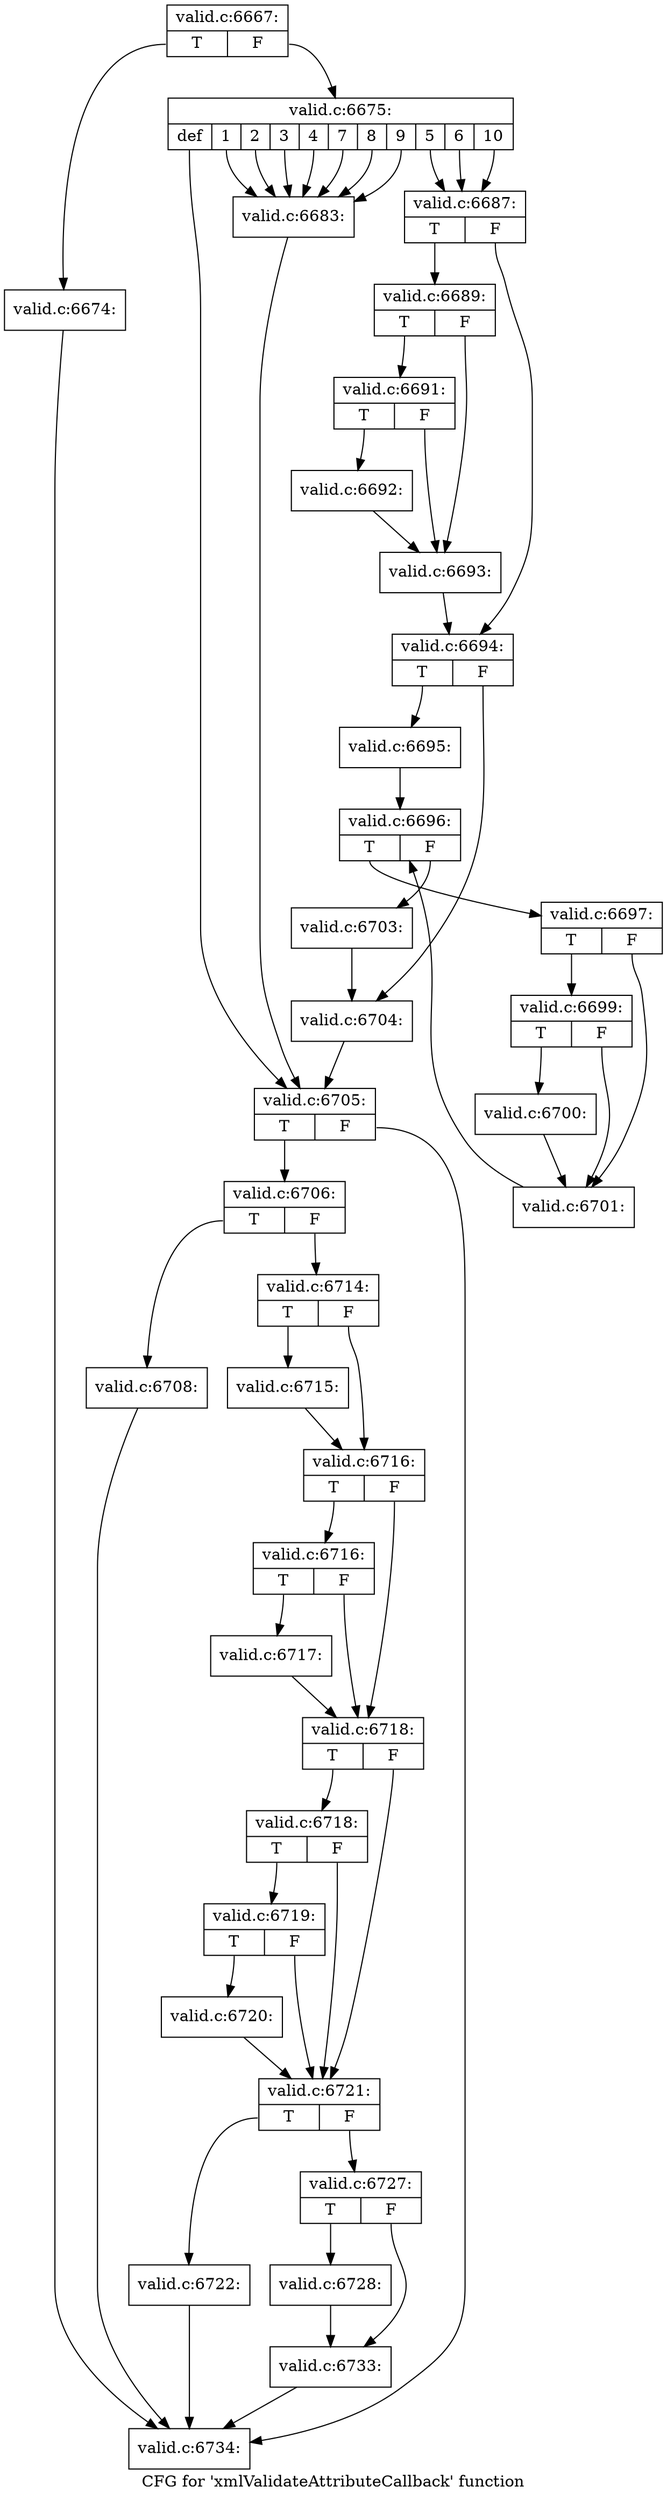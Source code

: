 digraph "CFG for 'xmlValidateAttributeCallback' function" {
	label="CFG for 'xmlValidateAttributeCallback' function";

	Node0x5374b10 [shape=record,label="{valid.c:6667:|{<s0>T|<s1>F}}"];
	Node0x5374b10:s0 -> Node0x53863a0;
	Node0x5374b10:s1 -> Node0x53863f0;
	Node0x53863a0 [shape=record,label="{valid.c:6674:}"];
	Node0x53863a0 -> Node0x538ae50;
	Node0x53863f0 [shape=record,label="{valid.c:6675:|{<s0>def|<s1>1|<s2>2|<s3>3|<s4>4|<s5>7|<s6>8|<s7>9|<s8>5|<s9>6|<s10>10}}"];
	Node0x53863f0:s0 -> Node0x5386730;
	Node0x53863f0:s1 -> Node0x5386c80;
	Node0x53863f0:s2 -> Node0x5386c80;
	Node0x53863f0:s3 -> Node0x5386c80;
	Node0x53863f0:s4 -> Node0x5386c80;
	Node0x53863f0:s5 -> Node0x5386c80;
	Node0x53863f0:s6 -> Node0x5386c80;
	Node0x53863f0:s7 -> Node0x5386c80;
	Node0x53863f0:s8 -> Node0x5386d60;
	Node0x53863f0:s9 -> Node0x5386d60;
	Node0x53863f0:s10 -> Node0x5386d60;
	Node0x5386c80 [shape=record,label="{valid.c:6683:}"];
	Node0x5386c80 -> Node0x5386730;
	Node0x5386d60 [shape=record,label="{valid.c:6687:|{<s0>T|<s1>F}}"];
	Node0x5386d60:s0 -> Node0x5386e50;
	Node0x5386d60:s1 -> Node0x5386ea0;
	Node0x5386e50 [shape=record,label="{valid.c:6689:|{<s0>T|<s1>F}}"];
	Node0x5386e50:s0 -> Node0x5387d60;
	Node0x5386e50:s1 -> Node0x5387d10;
	Node0x5387d60 [shape=record,label="{valid.c:6691:|{<s0>T|<s1>F}}"];
	Node0x5387d60:s0 -> Node0x5387cc0;
	Node0x5387d60:s1 -> Node0x5387d10;
	Node0x5387cc0 [shape=record,label="{valid.c:6692:}"];
	Node0x5387cc0 -> Node0x5387d10;
	Node0x5387d10 [shape=record,label="{valid.c:6693:}"];
	Node0x5387d10 -> Node0x5386ea0;
	Node0x5386ea0 [shape=record,label="{valid.c:6694:|{<s0>T|<s1>F}}"];
	Node0x5386ea0:s0 -> Node0x53887a0;
	Node0x5386ea0:s1 -> Node0x53887f0;
	Node0x53887a0 [shape=record,label="{valid.c:6695:}"];
	Node0x53887a0 -> Node0x5389120;
	Node0x5389120 [shape=record,label="{valid.c:6696:|{<s0>T|<s1>F}}"];
	Node0x5389120:s0 -> Node0x5389510;
	Node0x5389120:s1 -> Node0x5389340;
	Node0x5389510 [shape=record,label="{valid.c:6697:|{<s0>T|<s1>F}}"];
	Node0x5389510:s0 -> Node0x538a020;
	Node0x5389510:s1 -> Node0x5389fd0;
	Node0x538a020 [shape=record,label="{valid.c:6699:|{<s0>T|<s1>F}}"];
	Node0x538a020:s0 -> Node0x5389f80;
	Node0x538a020:s1 -> Node0x5389fd0;
	Node0x5389f80 [shape=record,label="{valid.c:6700:}"];
	Node0x5389f80 -> Node0x5389fd0;
	Node0x5389fd0 [shape=record,label="{valid.c:6701:}"];
	Node0x5389fd0 -> Node0x5389120;
	Node0x5389340 [shape=record,label="{valid.c:6703:}"];
	Node0x5389340 -> Node0x53887f0;
	Node0x53887f0 [shape=record,label="{valid.c:6704:}"];
	Node0x53887f0 -> Node0x5386730;
	Node0x5386730 [shape=record,label="{valid.c:6705:|{<s0>T|<s1>F}}"];
	Node0x5386730:s0 -> Node0x5386940;
	Node0x5386730:s1 -> Node0x538ae50;
	Node0x5386940 [shape=record,label="{valid.c:6706:|{<s0>T|<s1>F}}"];
	Node0x5386940:s0 -> Node0x538b580;
	Node0x5386940:s1 -> Node0x538b5d0;
	Node0x538b580 [shape=record,label="{valid.c:6708:}"];
	Node0x538b580 -> Node0x538ae50;
	Node0x538b5d0 [shape=record,label="{valid.c:6714:|{<s0>T|<s1>F}}"];
	Node0x538b5d0:s0 -> Node0x538c1a0;
	Node0x538b5d0:s1 -> Node0x538c1f0;
	Node0x538c1a0 [shape=record,label="{valid.c:6715:}"];
	Node0x538c1a0 -> Node0x538c1f0;
	Node0x538c1f0 [shape=record,label="{valid.c:6716:|{<s0>T|<s1>F}}"];
	Node0x538c1f0:s0 -> Node0x538cac0;
	Node0x538c1f0:s1 -> Node0x538ca70;
	Node0x538cac0 [shape=record,label="{valid.c:6716:|{<s0>T|<s1>F}}"];
	Node0x538cac0:s0 -> Node0x538ca20;
	Node0x538cac0:s1 -> Node0x538ca70;
	Node0x538ca20 [shape=record,label="{valid.c:6717:}"];
	Node0x538ca20 -> Node0x538ca70;
	Node0x538ca70 [shape=record,label="{valid.c:6718:|{<s0>T|<s1>F}}"];
	Node0x538ca70:s0 -> Node0x538d6f0;
	Node0x538ca70:s1 -> Node0x538d620;
	Node0x538d6f0 [shape=record,label="{valid.c:6718:|{<s0>T|<s1>F}}"];
	Node0x538d6f0:s0 -> Node0x538d670;
	Node0x538d6f0:s1 -> Node0x538d620;
	Node0x538d670 [shape=record,label="{valid.c:6719:|{<s0>T|<s1>F}}"];
	Node0x538d670:s0 -> Node0x538d5d0;
	Node0x538d670:s1 -> Node0x538d620;
	Node0x538d5d0 [shape=record,label="{valid.c:6720:}"];
	Node0x538d5d0 -> Node0x538d620;
	Node0x538d620 [shape=record,label="{valid.c:6721:|{<s0>T|<s1>F}}"];
	Node0x538d620:s0 -> Node0x538e7c0;
	Node0x538d620:s1 -> Node0x538e810;
	Node0x538e7c0 [shape=record,label="{valid.c:6722:}"];
	Node0x538e7c0 -> Node0x538ae50;
	Node0x538e810 [shape=record,label="{valid.c:6727:|{<s0>T|<s1>F}}"];
	Node0x538e810:s0 -> Node0x538f470;
	Node0x538e810:s1 -> Node0x538f4c0;
	Node0x538f470 [shape=record,label="{valid.c:6728:}"];
	Node0x538f470 -> Node0x538f4c0;
	Node0x538f4c0 [shape=record,label="{valid.c:6733:}"];
	Node0x538f4c0 -> Node0x538ae50;
	Node0x538ae50 [shape=record,label="{valid.c:6734:}"];
}
